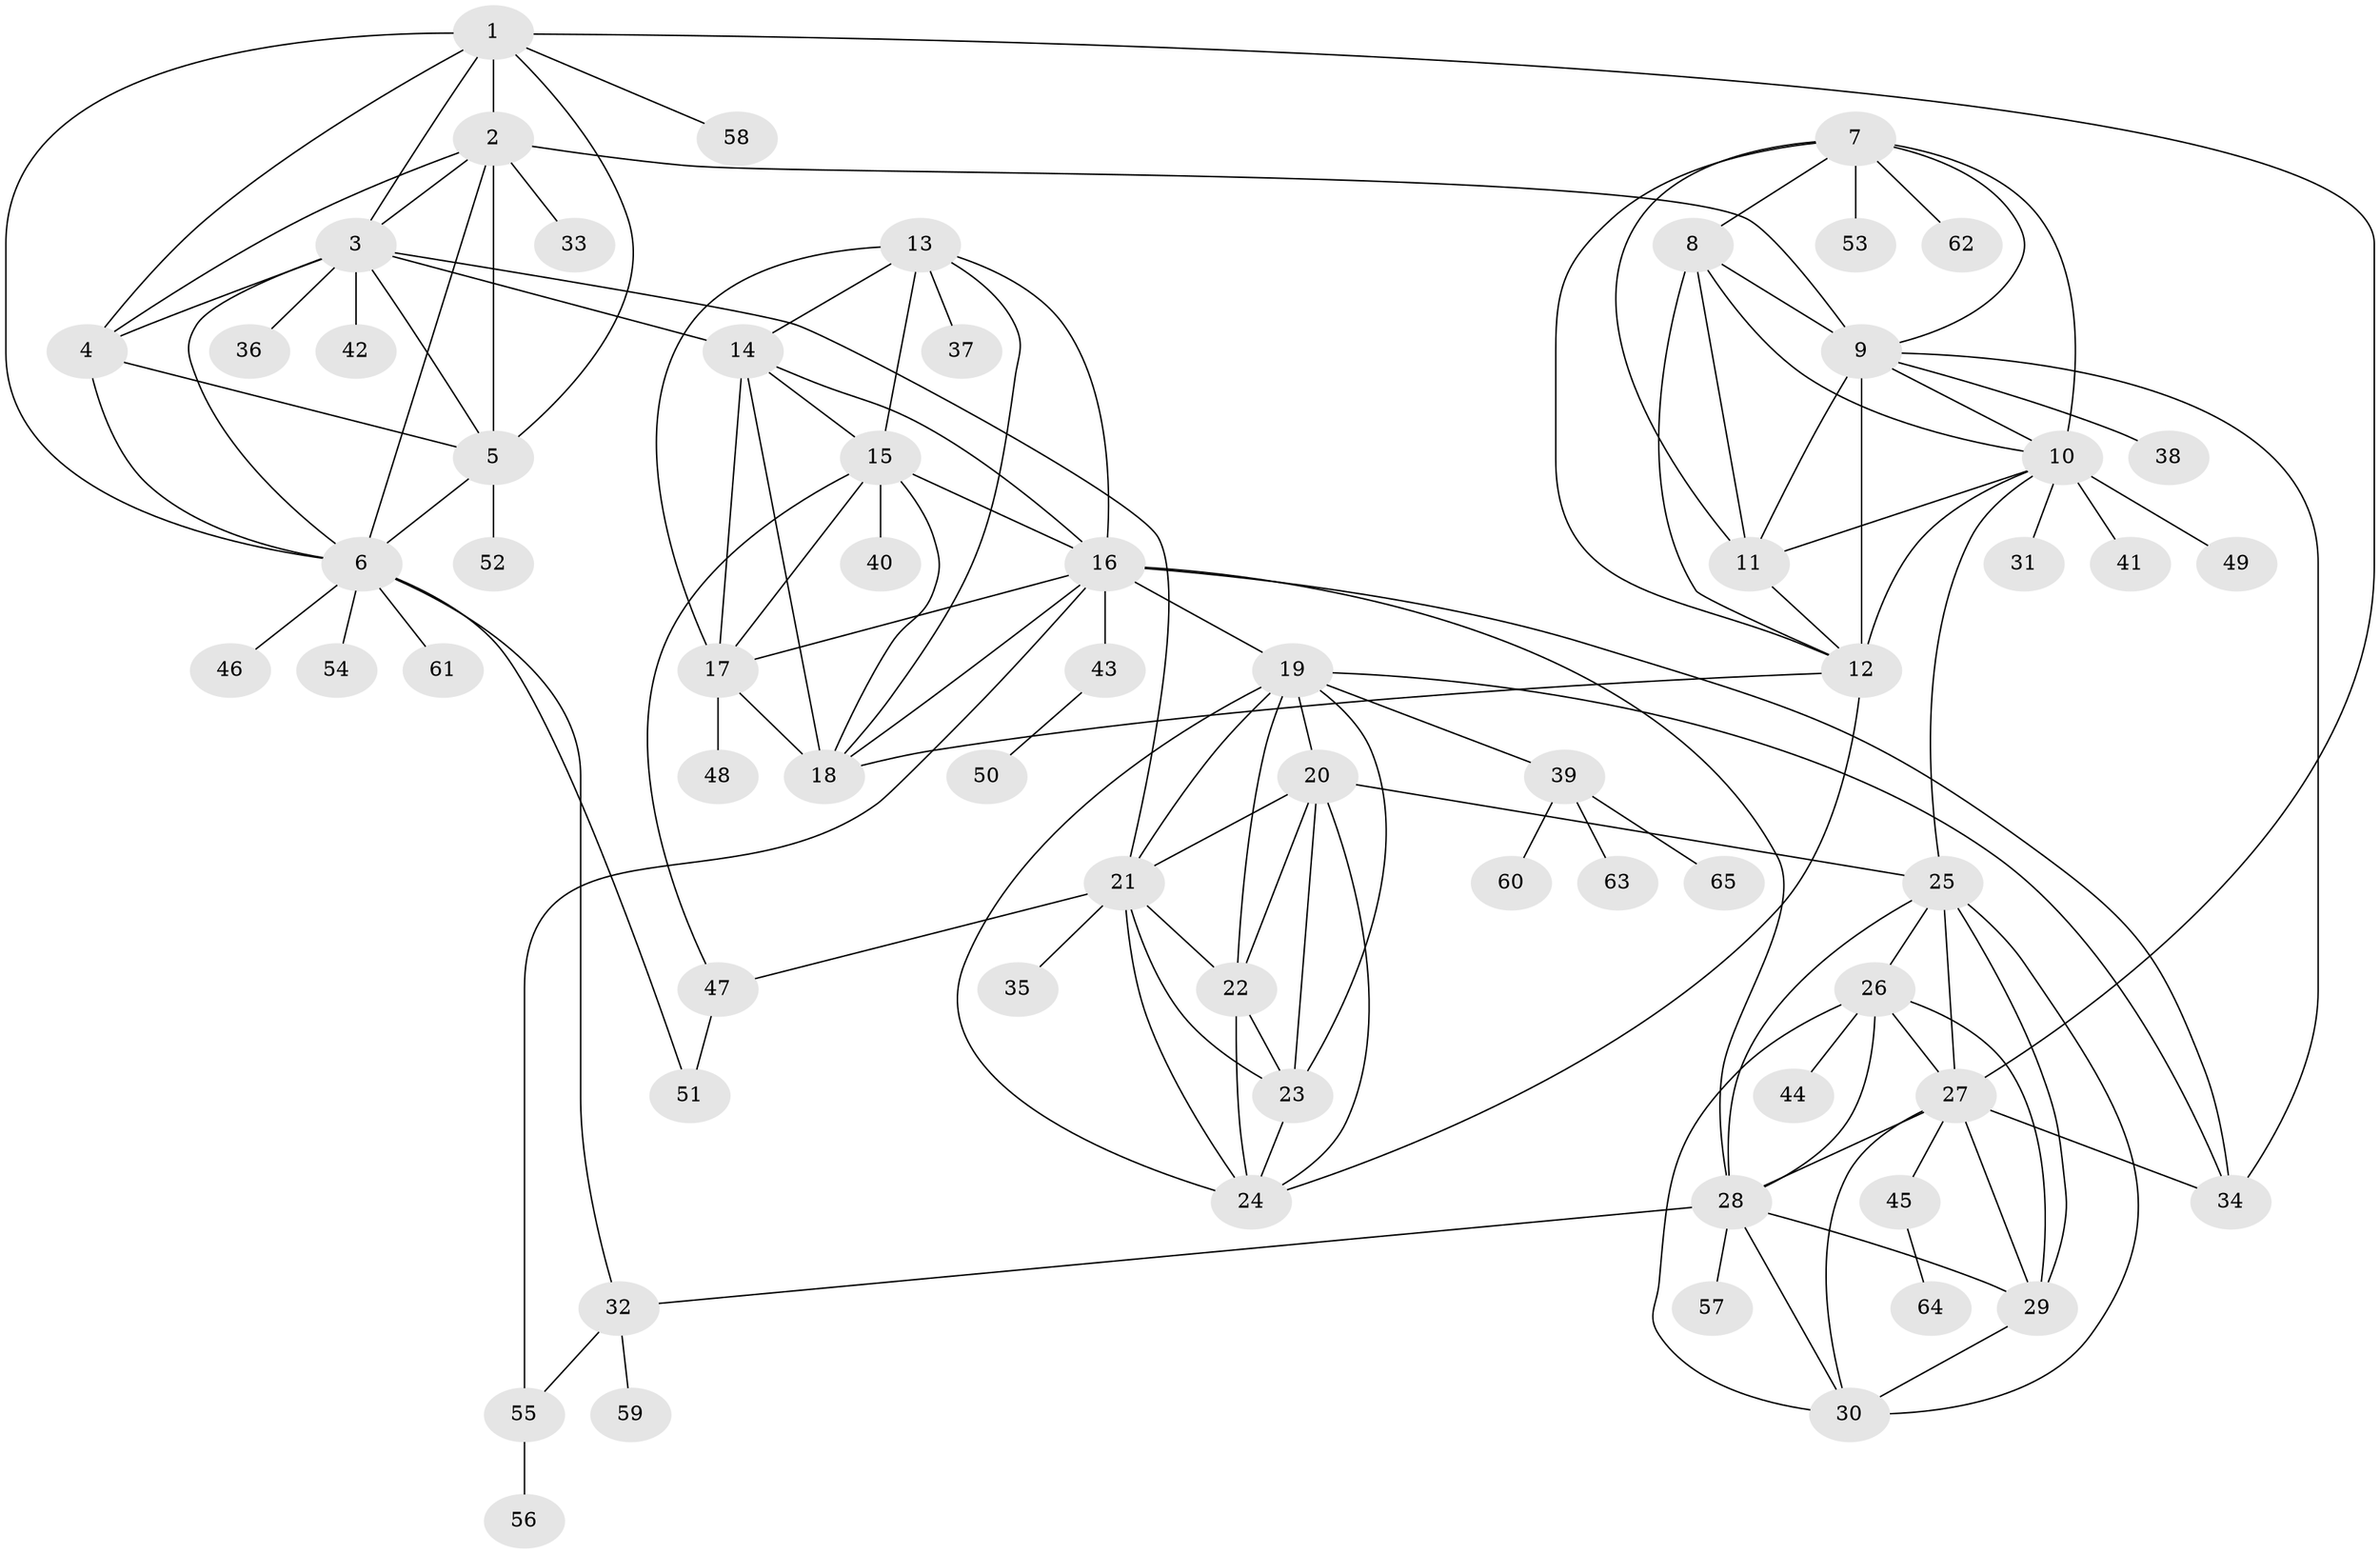 // original degree distribution, {8: 0.046153846153846156, 9: 0.03076923076923077, 10: 0.007692307692307693, 7: 0.06153846153846154, 6: 0.038461538461538464, 11: 0.015384615384615385, 14: 0.007692307692307693, 12: 0.007692307692307693, 16: 0.007692307692307693, 5: 0.015384615384615385, 2: 0.13846153846153847, 4: 0.023076923076923078, 1: 0.5846153846153846, 3: 0.015384615384615385}
// Generated by graph-tools (version 1.1) at 2025/37/03/09/25 02:37:26]
// undirected, 65 vertices, 127 edges
graph export_dot {
graph [start="1"]
  node [color=gray90,style=filled];
  1;
  2;
  3;
  4;
  5;
  6;
  7;
  8;
  9;
  10;
  11;
  12;
  13;
  14;
  15;
  16;
  17;
  18;
  19;
  20;
  21;
  22;
  23;
  24;
  25;
  26;
  27;
  28;
  29;
  30;
  31;
  32;
  33;
  34;
  35;
  36;
  37;
  38;
  39;
  40;
  41;
  42;
  43;
  44;
  45;
  46;
  47;
  48;
  49;
  50;
  51;
  52;
  53;
  54;
  55;
  56;
  57;
  58;
  59;
  60;
  61;
  62;
  63;
  64;
  65;
  1 -- 2 [weight=1.0];
  1 -- 3 [weight=1.0];
  1 -- 4 [weight=1.0];
  1 -- 5 [weight=1.0];
  1 -- 6 [weight=1.0];
  1 -- 27 [weight=1.0];
  1 -- 58 [weight=1.0];
  2 -- 3 [weight=1.0];
  2 -- 4 [weight=1.0];
  2 -- 5 [weight=1.0];
  2 -- 6 [weight=1.0];
  2 -- 9 [weight=1.0];
  2 -- 33 [weight=2.0];
  3 -- 4 [weight=1.0];
  3 -- 5 [weight=1.0];
  3 -- 6 [weight=1.0];
  3 -- 14 [weight=1.0];
  3 -- 21 [weight=1.0];
  3 -- 36 [weight=1.0];
  3 -- 42 [weight=1.0];
  4 -- 5 [weight=2.0];
  4 -- 6 [weight=1.0];
  5 -- 6 [weight=1.0];
  5 -- 52 [weight=1.0];
  6 -- 32 [weight=1.0];
  6 -- 46 [weight=1.0];
  6 -- 51 [weight=1.0];
  6 -- 54 [weight=1.0];
  6 -- 61 [weight=1.0];
  7 -- 8 [weight=1.0];
  7 -- 9 [weight=1.0];
  7 -- 10 [weight=1.0];
  7 -- 11 [weight=1.0];
  7 -- 12 [weight=1.0];
  7 -- 53 [weight=1.0];
  7 -- 62 [weight=1.0];
  8 -- 9 [weight=2.0];
  8 -- 10 [weight=1.0];
  8 -- 11 [weight=1.0];
  8 -- 12 [weight=1.0];
  9 -- 10 [weight=1.0];
  9 -- 11 [weight=1.0];
  9 -- 12 [weight=1.0];
  9 -- 34 [weight=1.0];
  9 -- 38 [weight=1.0];
  10 -- 11 [weight=1.0];
  10 -- 12 [weight=1.0];
  10 -- 25 [weight=1.0];
  10 -- 31 [weight=1.0];
  10 -- 41 [weight=5.0];
  10 -- 49 [weight=1.0];
  11 -- 12 [weight=1.0];
  12 -- 18 [weight=1.0];
  12 -- 24 [weight=1.0];
  13 -- 14 [weight=1.0];
  13 -- 15 [weight=1.0];
  13 -- 16 [weight=1.0];
  13 -- 17 [weight=1.0];
  13 -- 18 [weight=1.0];
  13 -- 37 [weight=1.0];
  14 -- 15 [weight=1.0];
  14 -- 16 [weight=1.0];
  14 -- 17 [weight=1.0];
  14 -- 18 [weight=1.0];
  15 -- 16 [weight=1.0];
  15 -- 17 [weight=1.0];
  15 -- 18 [weight=1.0];
  15 -- 40 [weight=2.0];
  15 -- 47 [weight=1.0];
  16 -- 17 [weight=1.0];
  16 -- 18 [weight=1.0];
  16 -- 19 [weight=1.0];
  16 -- 28 [weight=1.0];
  16 -- 34 [weight=1.0];
  16 -- 43 [weight=2.0];
  16 -- 55 [weight=1.0];
  17 -- 18 [weight=1.0];
  17 -- 48 [weight=5.0];
  19 -- 20 [weight=1.0];
  19 -- 21 [weight=1.0];
  19 -- 22 [weight=1.0];
  19 -- 23 [weight=1.0];
  19 -- 24 [weight=1.0];
  19 -- 34 [weight=1.0];
  19 -- 39 [weight=1.0];
  20 -- 21 [weight=1.0];
  20 -- 22 [weight=1.0];
  20 -- 23 [weight=1.0];
  20 -- 24 [weight=1.0];
  20 -- 25 [weight=1.0];
  21 -- 22 [weight=1.0];
  21 -- 23 [weight=1.0];
  21 -- 24 [weight=1.0];
  21 -- 35 [weight=1.0];
  21 -- 47 [weight=1.0];
  22 -- 23 [weight=1.0];
  22 -- 24 [weight=1.0];
  23 -- 24 [weight=1.0];
  25 -- 26 [weight=1.0];
  25 -- 27 [weight=1.0];
  25 -- 28 [weight=1.0];
  25 -- 29 [weight=1.0];
  25 -- 30 [weight=1.0];
  26 -- 27 [weight=1.0];
  26 -- 28 [weight=1.0];
  26 -- 29 [weight=2.0];
  26 -- 30 [weight=1.0];
  26 -- 44 [weight=1.0];
  27 -- 28 [weight=1.0];
  27 -- 29 [weight=1.0];
  27 -- 30 [weight=1.0];
  27 -- 34 [weight=8.0];
  27 -- 45 [weight=1.0];
  28 -- 29 [weight=1.0];
  28 -- 30 [weight=1.0];
  28 -- 32 [weight=1.0];
  28 -- 57 [weight=1.0];
  29 -- 30 [weight=1.0];
  32 -- 55 [weight=1.0];
  32 -- 59 [weight=1.0];
  39 -- 60 [weight=1.0];
  39 -- 63 [weight=1.0];
  39 -- 65 [weight=1.0];
  43 -- 50 [weight=1.0];
  45 -- 64 [weight=1.0];
  47 -- 51 [weight=1.0];
  55 -- 56 [weight=1.0];
}
